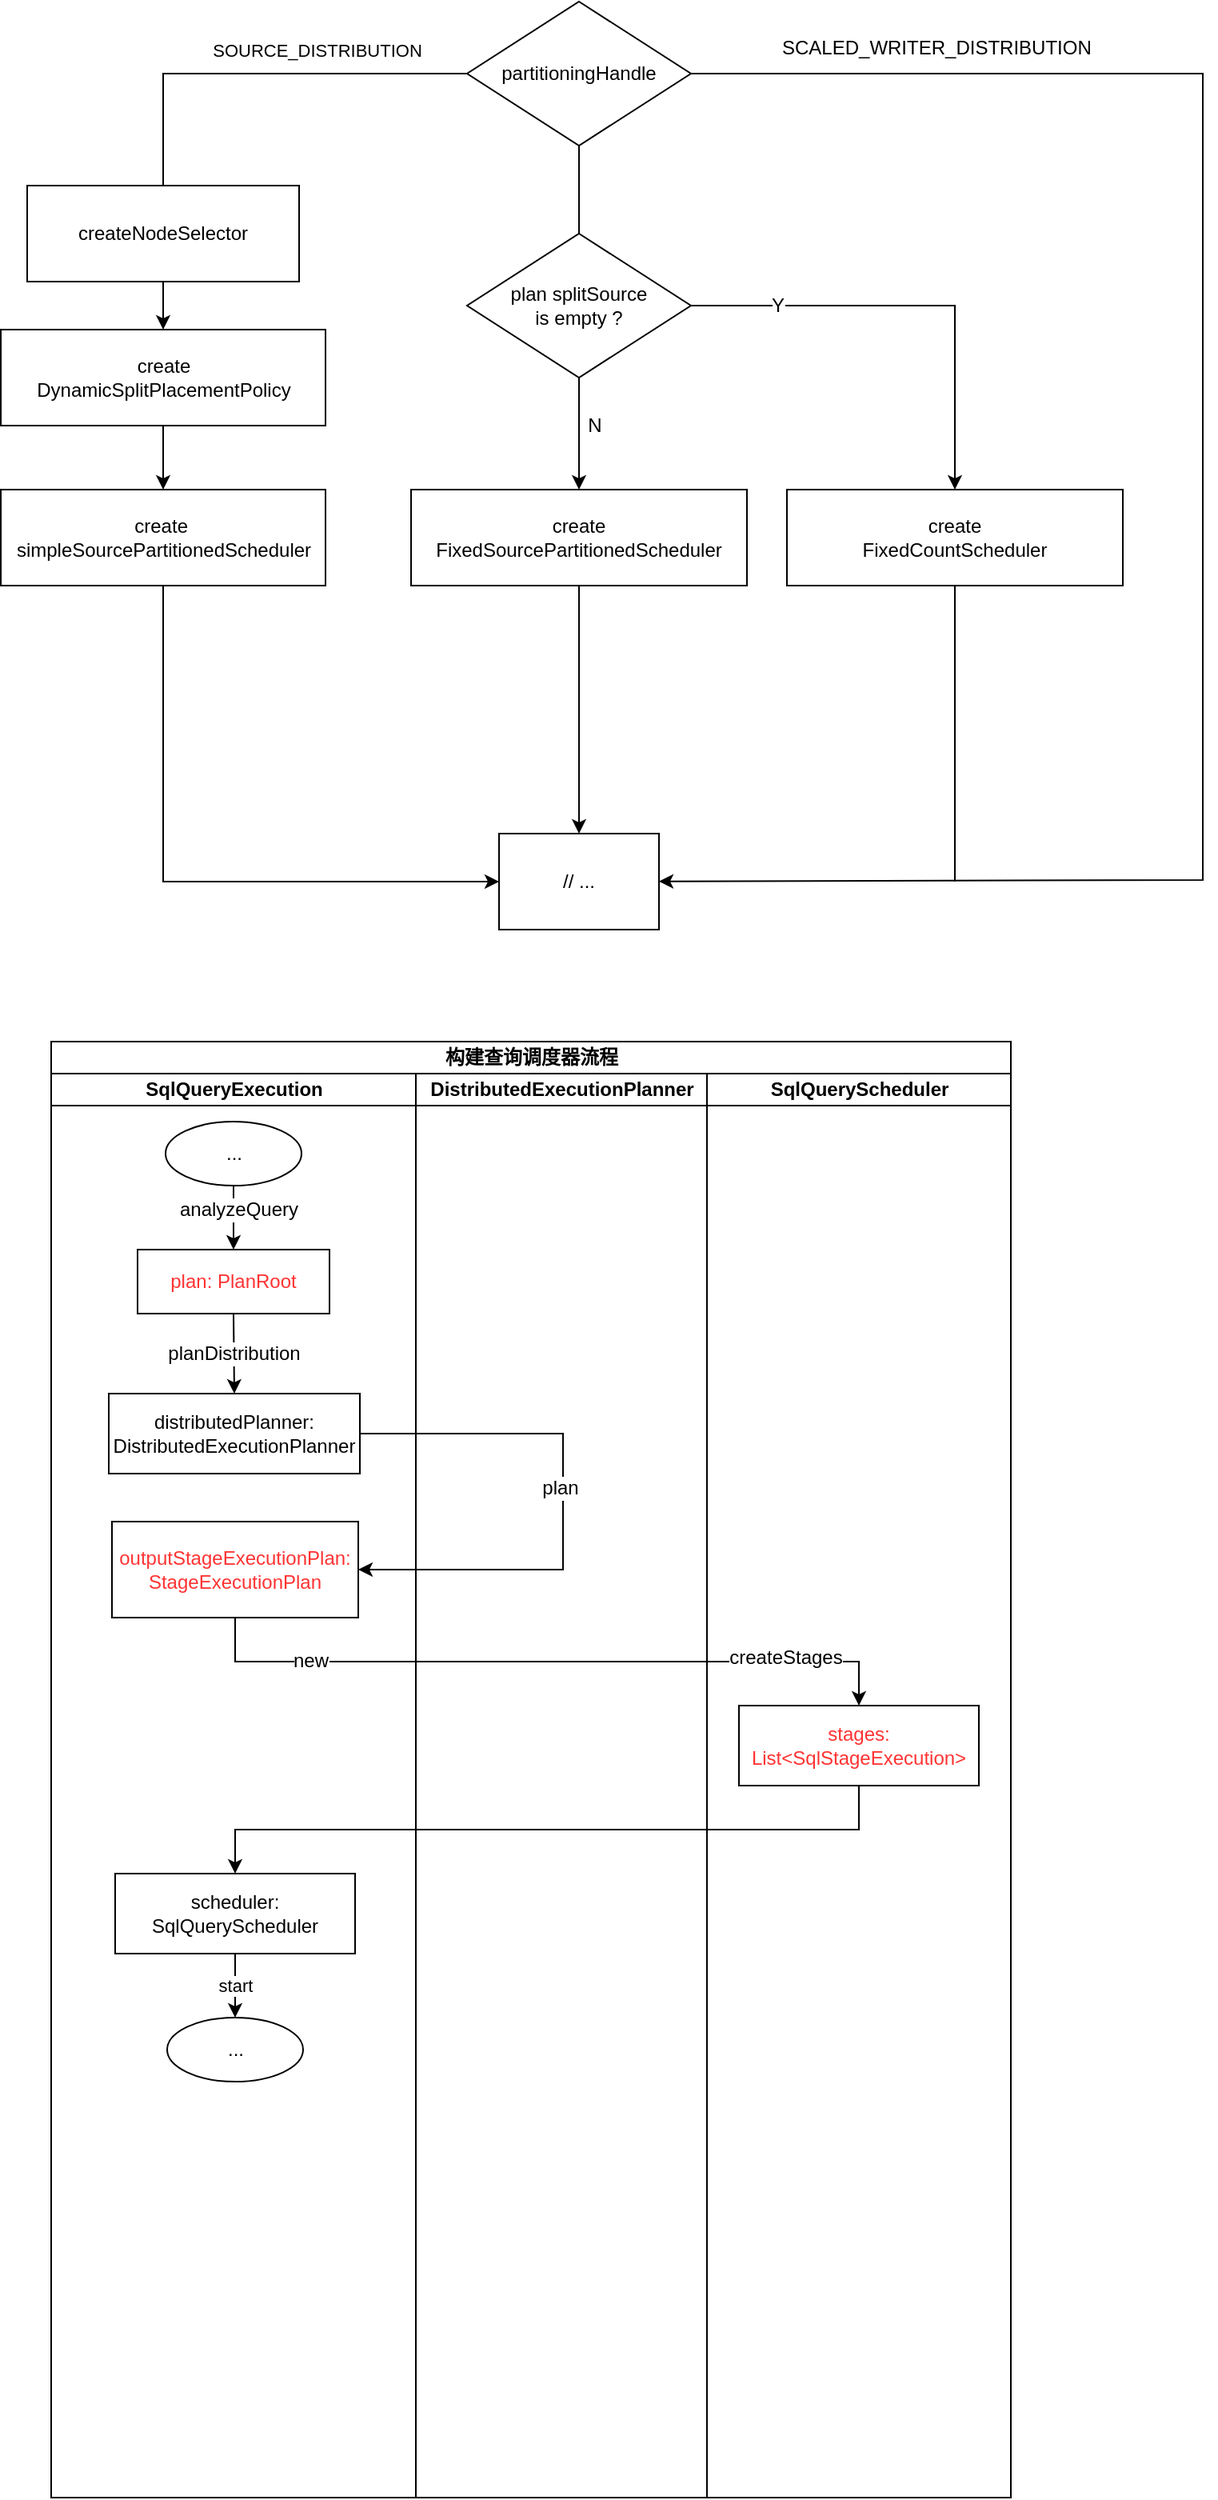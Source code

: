 <mxfile version="12.1.0" type="github" pages="1"><diagram id="IUXzHtW_R0PJzRLwc07r" name="Page-1"><mxGraphModel dx="1186" dy="775" grid="1" gridSize="10" guides="1" tooltips="1" connect="1" arrows="1" fold="1" page="1" pageScale="1" pageWidth="2339" pageHeight="3300" math="0" shadow="0"><root><mxCell id="0"/><mxCell id="1" parent="0"/><mxCell id="SPzI8nF-dsDxfP2UtwFZ-1" value="partitioningHandle" style="rhombus;whiteSpace=wrap;html=1;" vertex="1" parent="1"><mxGeometry x="380" y="200" width="140" height="90" as="geometry"/></mxCell><mxCell id="SPzI8nF-dsDxfP2UtwFZ-11" value="// ..." style="whiteSpace=wrap;html=1;align=center;verticalAlign=middle;container=1;recursiveResize=0;treeFolding=1;treeMoving=1;" vertex="1" parent="1"><mxGeometry x="400" y="720" width="100" height="60" as="geometry"/></mxCell><mxCell id="SPzI8nF-dsDxfP2UtwFZ-12" value="" style="edgeStyle=elbowEdgeStyle;elbow=vertical;startArrow=none;endArrow=none;rounded=0;exitX=0.5;exitY=1;exitDx=0;exitDy=0;" edge="1" parent="1" source="SPzI8nF-dsDxfP2UtwFZ-1"><mxGeometry relative="1" as="geometry"><mxPoint x="680" y="280" as="sourcePoint"/><mxPoint x="450" y="360" as="targetPoint"/></mxGeometry></mxCell><mxCell id="SPzI8nF-dsDxfP2UtwFZ-15" value="createNodeSelector" style="whiteSpace=wrap;html=1;align=center;verticalAlign=middle;container=1;recursiveResize=0;treeFolding=1;treeMoving=1;" vertex="1" parent="1"><mxGeometry x="105" y="315" width="170" height="60" as="geometry"/></mxCell><mxCell id="SPzI8nF-dsDxfP2UtwFZ-16" value="SOURCE_DISTRIBUTION" style="edgeStyle=elbowEdgeStyle;elbow=vertical;startArrow=none;endArrow=none;rounded=0;exitX=0;exitY=0.5;exitDx=0;exitDy=0;" edge="1" target="SPzI8nF-dsDxfP2UtwFZ-15" parent="1" source="SPzI8nF-dsDxfP2UtwFZ-1"><mxGeometry x="-0.28" y="-15" relative="1" as="geometry"><mxPoint x="330" y="245" as="sourcePoint"/><Array as="points"><mxPoint x="190" y="245"/></Array><mxPoint as="offset"/></mxGeometry></mxCell><mxCell id="SPzI8nF-dsDxfP2UtwFZ-22" value="" style="edgeStyle=none;rounded=0;orthogonalLoop=1;jettySize=auto;html=1;" edge="1" parent="1" source="SPzI8nF-dsDxfP2UtwFZ-18" target="SPzI8nF-dsDxfP2UtwFZ-21"><mxGeometry relative="1" as="geometry"/></mxCell><mxCell id="SPzI8nF-dsDxfP2UtwFZ-18" value="create&lt;br&gt;DynamicSplitPlacementPolicy" style="whiteSpace=wrap;html=1;align=center;verticalAlign=middle;container=1;recursiveResize=0;treeFolding=1;treeMoving=1;" vertex="1" parent="1"><mxGeometry x="88.5" y="405" width="203" height="60" as="geometry"/></mxCell><mxCell id="SPzI8nF-dsDxfP2UtwFZ-21" value="create&amp;nbsp;&lt;br&gt;simpleSourcePartitionedScheduler" style="whiteSpace=wrap;html=1;align=center;verticalAlign=middle;container=1;recursiveResize=0;treeFolding=1;treeMoving=1;" vertex="1" parent="1"><mxGeometry x="88.5" y="505" width="203" height="60" as="geometry"/></mxCell><mxCell id="SPzI8nF-dsDxfP2UtwFZ-23" value="SCALED_WRITER_DISTRIBUTION" style="text;html=1;rotation=0;" vertex="1" parent="1"><mxGeometry x="575" y="215" width="220" height="30" as="geometry"/></mxCell><mxCell id="SPzI8nF-dsDxfP2UtwFZ-25" value="" style="edgeStyle=none;rounded=0;orthogonalLoop=1;jettySize=auto;html=1;exitX=0.5;exitY=1;exitDx=0;exitDy=0;entryX=0.5;entryY=0;entryDx=0;entryDy=0;" edge="1" parent="1" source="SPzI8nF-dsDxfP2UtwFZ-15" target="SPzI8nF-dsDxfP2UtwFZ-18"><mxGeometry relative="1" as="geometry"><mxPoint x="270" y="560" as="sourcePoint"/><mxPoint x="270" y="630" as="targetPoint"/></mxGeometry></mxCell><mxCell id="SPzI8nF-dsDxfP2UtwFZ-28" value="" style="edgeStyle=none;rounded=0;orthogonalLoop=1;jettySize=auto;html=1;exitX=0.5;exitY=1;exitDx=0;exitDy=0;entryX=0;entryY=0.5;entryDx=0;entryDy=0;" edge="1" parent="1" source="SPzI8nF-dsDxfP2UtwFZ-21" target="SPzI8nF-dsDxfP2UtwFZ-11"><mxGeometry relative="1" as="geometry"><mxPoint x="280" y="840" as="sourcePoint"/><mxPoint x="330" y="850" as="targetPoint"/><Array as="points"><mxPoint x="190" y="750"/></Array></mxGeometry></mxCell><mxCell id="SPzI8nF-dsDxfP2UtwFZ-30" value="plan splitSource&lt;br&gt;is empty ?" style="rhombus;whiteSpace=wrap;html=1;" vertex="1" parent="1"><mxGeometry x="380" y="345" width="140" height="90" as="geometry"/></mxCell><mxCell id="SPzI8nF-dsDxfP2UtwFZ-31" value="create&lt;br&gt;FixedSourcePartitionedScheduler" style="whiteSpace=wrap;html=1;align=center;verticalAlign=middle;container=1;recursiveResize=0;treeFolding=1;treeMoving=1;" vertex="1" parent="1"><mxGeometry x="345" y="505" width="210" height="60" as="geometry"/></mxCell><mxCell id="SPzI8nF-dsDxfP2UtwFZ-33" value="N" style="text;html=1;strokeColor=none;fillColor=none;align=center;verticalAlign=middle;whiteSpace=wrap;rounded=0;" vertex="1" parent="1"><mxGeometry x="440" y="455" width="40" height="20" as="geometry"/></mxCell><mxCell id="SPzI8nF-dsDxfP2UtwFZ-38" value="" style="edgeStyle=none;rounded=0;orthogonalLoop=1;jettySize=auto;html=1;exitX=0.5;exitY=1;exitDx=0;exitDy=0;" edge="1" parent="1" source="SPzI8nF-dsDxfP2UtwFZ-30" target="SPzI8nF-dsDxfP2UtwFZ-31"><mxGeometry relative="1" as="geometry"><mxPoint x="200" y="475" as="sourcePoint"/><mxPoint x="200" y="515" as="targetPoint"/></mxGeometry></mxCell><mxCell id="SPzI8nF-dsDxfP2UtwFZ-39" value="" style="edgeStyle=none;rounded=0;orthogonalLoop=1;jettySize=auto;html=1;exitX=1;exitY=0.5;exitDx=0;exitDy=0;entryX=0.5;entryY=0;entryDx=0;entryDy=0;" edge="1" parent="1" source="SPzI8nF-dsDxfP2UtwFZ-30" target="SPzI8nF-dsDxfP2UtwFZ-40"><mxGeometry relative="1" as="geometry"><mxPoint x="460" y="445" as="sourcePoint"/><mxPoint x="660" y="390" as="targetPoint"/><Array as="points"><mxPoint x="685" y="390"/></Array></mxGeometry></mxCell><mxCell id="SPzI8nF-dsDxfP2UtwFZ-41" value="Y" style="text;html=1;resizable=0;points=[];align=center;verticalAlign=middle;labelBackgroundColor=#ffffff;" vertex="1" connectable="0" parent="SPzI8nF-dsDxfP2UtwFZ-39"><mxGeometry x="-0.614" relative="1" as="geometry"><mxPoint as="offset"/></mxGeometry></mxCell><mxCell id="SPzI8nF-dsDxfP2UtwFZ-40" value="create&lt;br&gt;FixedCountScheduler" style="whiteSpace=wrap;html=1;align=center;verticalAlign=middle;container=1;recursiveResize=0;treeFolding=1;treeMoving=1;" vertex="1" parent="1"><mxGeometry x="580" y="505" width="210" height="60" as="geometry"/></mxCell><mxCell id="SPzI8nF-dsDxfP2UtwFZ-43" value="" style="edgeStyle=none;rounded=0;orthogonalLoop=1;jettySize=auto;html=1;exitX=0.5;exitY=1;exitDx=0;exitDy=0;entryX=0.5;entryY=0;entryDx=0;entryDy=0;" edge="1" parent="1" source="SPzI8nF-dsDxfP2UtwFZ-31" target="SPzI8nF-dsDxfP2UtwFZ-11"><mxGeometry relative="1" as="geometry"><mxPoint x="460" y="445" as="sourcePoint"/><mxPoint x="460" y="515" as="targetPoint"/></mxGeometry></mxCell><mxCell id="SPzI8nF-dsDxfP2UtwFZ-44" value="" style="edgeStyle=none;rounded=0;orthogonalLoop=1;jettySize=auto;html=1;exitX=1;exitY=0.5;exitDx=0;exitDy=0;" edge="1" parent="1" source="SPzI8nF-dsDxfP2UtwFZ-1" target="SPzI8nF-dsDxfP2UtwFZ-11"><mxGeometry relative="1" as="geometry"><mxPoint x="460" y="575" as="sourcePoint"/><mxPoint x="460" y="730" as="targetPoint"/><Array as="points"><mxPoint x="840" y="245"/><mxPoint x="840" y="749"/></Array></mxGeometry></mxCell><mxCell id="SPzI8nF-dsDxfP2UtwFZ-47" value="" style="endArrow=none;html=1;entryX=0.5;entryY=1;entryDx=0;entryDy=0;" edge="1" parent="1" target="SPzI8nF-dsDxfP2UtwFZ-40"><mxGeometry width="50" height="50" relative="1" as="geometry"><mxPoint x="685" y="750" as="sourcePoint"/><mxPoint x="680" y="570" as="targetPoint"/></mxGeometry></mxCell><mxCell id="SPzI8nF-dsDxfP2UtwFZ-48" value="构建查询调度器流程" style="swimlane;html=1;childLayout=stackLayout;resizeParent=1;resizeParentMax=0;startSize=20;" vertex="1" parent="1"><mxGeometry x="120" y="850" width="600" height="910" as="geometry"/></mxCell><mxCell id="SPzI8nF-dsDxfP2UtwFZ-97" value="" style="edgeStyle=elbowEdgeStyle;elbow=vertical;startArrow=none;endArrow=classic;rounded=0;exitX=0.5;exitY=1;exitDx=0;exitDy=0;endFill=1;" edge="1" target="SPzI8nF-dsDxfP2UtwFZ-96" parent="SPzI8nF-dsDxfP2UtwFZ-48" source="SPzI8nF-dsDxfP2UtwFZ-89"><mxGeometry relative="1" as="geometry"><mxPoint x="502.5" y="560" as="sourcePoint"/></mxGeometry></mxCell><mxCell id="SPzI8nF-dsDxfP2UtwFZ-49" value="SqlQueryExecution" style="swimlane;html=1;startSize=20;" vertex="1" parent="SPzI8nF-dsDxfP2UtwFZ-48"><mxGeometry y="20" width="228" height="890" as="geometry"/></mxCell><UserObject label="plan: PlanRoot" treeRoot="1" id="SPzI8nF-dsDxfP2UtwFZ-58"><mxCell style="whiteSpace=wrap;html=1;align=center;treeFolding=1;treeMoving=1;container=1;recursiveResize=0;labelBackgroundColor=none;fontColor=#FF3333;" vertex="1" parent="SPzI8nF-dsDxfP2UtwFZ-49"><mxGeometry x="54" y="110" width="120" height="40" as="geometry"/></mxCell></UserObject><mxCell id="SPzI8nF-dsDxfP2UtwFZ-59" value="" style="endArrow=classic;html=1;entryX=0.5;entryY=0;entryDx=0;entryDy=0;" edge="1" parent="SPzI8nF-dsDxfP2UtwFZ-49" target="SPzI8nF-dsDxfP2UtwFZ-58"><mxGeometry width="50" height="50" relative="1" as="geometry"><mxPoint x="114" y="70" as="sourcePoint"/><mxPoint x="139" y="50" as="targetPoint"/></mxGeometry></mxCell><mxCell id="SPzI8nF-dsDxfP2UtwFZ-61" value="analyzeQuery" style="text;html=1;resizable=0;points=[];align=center;verticalAlign=middle;labelBackgroundColor=#ffffff;" vertex="1" connectable="0" parent="SPzI8nF-dsDxfP2UtwFZ-59"><mxGeometry x="-0.28" y="3" relative="1" as="geometry"><mxPoint as="offset"/></mxGeometry></mxCell><mxCell id="SPzI8nF-dsDxfP2UtwFZ-62" value="..." style="ellipse;whiteSpace=wrap;html=1;" vertex="1" parent="SPzI8nF-dsDxfP2UtwFZ-49"><mxGeometry x="71.5" y="30" width="85" height="40" as="geometry"/></mxCell><UserObject label="distributedPlanner:&lt;br&gt;DistributedExecutionPlanner" treeRoot="1" id="SPzI8nF-dsDxfP2UtwFZ-73"><mxCell style="whiteSpace=wrap;html=1;align=center;treeFolding=1;treeMoving=1;container=1;recursiveResize=0;" vertex="1" parent="SPzI8nF-dsDxfP2UtwFZ-49"><mxGeometry x="36" y="200" width="157" height="50" as="geometry"/></mxCell></UserObject><mxCell id="SPzI8nF-dsDxfP2UtwFZ-76" value="" style="endArrow=classic;html=1;exitX=0.5;exitY=1;exitDx=0;exitDy=0;entryX=0.5;entryY=0;entryDx=0;entryDy=0;" edge="1" parent="SPzI8nF-dsDxfP2UtwFZ-49" source="SPzI8nF-dsDxfP2UtwFZ-58" target="SPzI8nF-dsDxfP2UtwFZ-73"><mxGeometry width="50" height="50" relative="1" as="geometry"><mxPoint x="113" y="205" as="sourcePoint"/><mxPoint x="113" y="250" as="targetPoint"/></mxGeometry></mxCell><mxCell id="SPzI8nF-dsDxfP2UtwFZ-77" value="planDistribution" style="text;html=1;resizable=0;points=[];align=center;verticalAlign=middle;labelBackgroundColor=#ffffff;" vertex="1" connectable="0" parent="SPzI8nF-dsDxfP2UtwFZ-76"><mxGeometry x="-0.28" y="3" relative="1" as="geometry"><mxPoint x="-3" y="7" as="offset"/></mxGeometry></mxCell><mxCell id="SPzI8nF-dsDxfP2UtwFZ-65" value="outputStageExecutionPlan:&lt;br&gt;StageExecutionPlan" style="whiteSpace=wrap;html=1;align=center;verticalAlign=middle;container=1;recursiveResize=0;treeFolding=1;treeMoving=1;fontColor=#FF3333;" vertex="1" parent="SPzI8nF-dsDxfP2UtwFZ-49"><mxGeometry x="38" y="280" width="154" height="60" as="geometry"/></mxCell><mxCell id="SPzI8nF-dsDxfP2UtwFZ-66" value="" style="edgeStyle=elbowEdgeStyle;elbow=vertical;startArrow=none;endArrow=classic;rounded=0;endFill=1;exitX=1;exitY=0.5;exitDx=0;exitDy=0;entryX=1;entryY=0.5;entryDx=0;entryDy=0;" edge="1" target="SPzI8nF-dsDxfP2UtwFZ-65" parent="SPzI8nF-dsDxfP2UtwFZ-49" source="SPzI8nF-dsDxfP2UtwFZ-73"><mxGeometry relative="1" as="geometry"><mxPoint x="120" y="360" as="sourcePoint"/><mxPoint x="310" y="440" as="targetPoint"/><Array as="points"><mxPoint x="320" y="350"/><mxPoint x="170" y="270"/><mxPoint x="330" y="300"/><mxPoint x="130" y="280"/><mxPoint x="250" y="290"/><mxPoint x="300" y="270"/><mxPoint x="350" y="310"/><mxPoint x="140" y="310"/><mxPoint x="210" y="400"/></Array></mxGeometry></mxCell><mxCell id="SPzI8nF-dsDxfP2UtwFZ-91" value="&lt;span style=&quot;font-family: &amp;#34;helvetica&amp;#34; , &amp;#34;arial&amp;#34; , sans-serif ; font-size: 0px ; background-color: rgb(248 , 249 , 250)&quot;&gt;%3CmxGraphModel%3E%3Croot%3E%3CmxCell%20id%3D%220%22%2F%3E%3CmxCell%20id%3D%221%22%20parent%3D%220%22%2F%3E%3CmxCell%20id%3D%222%22%20value%3D%22plan%22%20style%3D%22text%3Bhtml%3D1%3Bresizable%3D0%3Bpoints%3D%5B%5D%3Balign%3Dcenter%3BverticalAlign%3Dmiddle%3BlabelBackgroundColor%3D%23ffffff%3B%22%20vertex%3D%221%22%20connectable%3D%220%22%20parent%3D%221%22%3E%3CmxGeometry%20x%3D%22277%22%20y%3D%221158%22%20as%3D%22geometry%22%3E%3CmxPoint%20as%3D%22offset%22%2F%3E%3C%2FmxGeometry%3E%3C%2FmxCell%3E%3C%2Froot%3E%3C%2FmxGraphModel%3E&lt;/span&gt;" style="text;html=1;resizable=0;points=[];align=center;verticalAlign=middle;labelBackgroundColor=#ffffff;" vertex="1" connectable="0" parent="SPzI8nF-dsDxfP2UtwFZ-66"><mxGeometry x="0.422" relative="1" as="geometry"><mxPoint as="offset"/></mxGeometry></mxCell><mxCell id="SPzI8nF-dsDxfP2UtwFZ-93" value="&lt;span style=&quot;font-family: &amp;#34;helvetica&amp;#34; , &amp;#34;arial&amp;#34; , sans-serif ; font-size: 0px ; background-color: rgb(248 , 249 , 250)&quot;&gt;%3CmxGraphModel%3E%3Croot%3E%3CmxCell%20id%3D%220%22%2F%3E%3CmxCell%20id%3D%221%22%20parent%3D%220%22%2F%3E%3CmxCell%20id%3D%222%22%20value%3D%22plan%22%20style%3D%22text%3Bhtml%3D1%3Bresizable%3D0%3Bpoints%3D%5B%5D%3Balign%3Dcenter%3BverticalAlign%3Dmiddle%3BlabelBackgroundColor%3D%23ffffff%3B%22%20vertex%3D%221%22%20connectable%3D%220%22%20parent%3D%221%22%3E%3CmxGeometry%20x%3D%22425%22%20y%3D%221250%22%20as%3D%22geometry%22%3E%3CmxPoint%20as%3D%22offset%22%2F%3E%3C%2FmxGeometry%3E%3C%2FmxCell%3E%3C%2Froot%3E%3C%2FmxGraphModel%3E&lt;/span&gt;&lt;span style=&quot;font-family: &amp;#34;helvetica&amp;#34; , &amp;#34;arial&amp;#34; , sans-serif ; font-size: 0px ; background-color: rgb(248 , 249 , 250)&quot;&gt;%3CmxGraphModel%3E%3Croot%3E%3CmxCell%20id%3D%220%22%2F%3E%3CmxCell%20id%3D%221%22%20parent%3D%220%22%2F%3E%3CmxCell%20id%3D%222%22%20value%3D%22plan%22%20style%3D%22text%3Bhtml%3D1%3Bresizable%3D0%3Bpoints%3D%5B%5D%3Balign%3Dcenter%3BverticalAlign%3Dmiddle%3BlabelBackgroundColor%3D%23ffffff%3B%22%20vertex%3D%221%22%20connectable%3D%220%22%20parent%3D%221%22%3E%3CmxGeometry%20x%3D%22425%22%20y%3D%221250%22%20as%3D%22geometry%22%3E%3CmxPoint%20as%3D%22offset%22%2F%3E%3C%2FmxGeometry%3E%3C%2FmxCell%3E%3C%2Froot%3E%3C%2FmxGraphModel%3Eplan&lt;br&gt;&lt;br&gt;&lt;/span&gt;" style="text;html=1;resizable=0;points=[];align=center;verticalAlign=middle;labelBackgroundColor=#ffffff;" vertex="1" connectable="0" parent="SPzI8nF-dsDxfP2UtwFZ-66"><mxGeometry x="-0.042" relative="1" as="geometry"><mxPoint as="offset"/></mxGeometry></mxCell><mxCell id="SPzI8nF-dsDxfP2UtwFZ-94" value="plan" style="text;html=1;resizable=0;points=[];align=center;verticalAlign=middle;labelBackgroundColor=#ffffff;" vertex="1" connectable="0" parent="SPzI8nF-dsDxfP2UtwFZ-66"><mxGeometry x="-0.057" y="-2" relative="1" as="geometry"><mxPoint as="offset"/></mxGeometry></mxCell><mxCell id="SPzI8nF-dsDxfP2UtwFZ-96" value="scheduler:&lt;br&gt;SqlQueryScheduler" style="whiteSpace=wrap;html=1;align=center;verticalAlign=middle;container=1;recursiveResize=0;treeFolding=1;treeMoving=1;" vertex="1" parent="SPzI8nF-dsDxfP2UtwFZ-49"><mxGeometry x="40" y="500" width="150" height="50" as="geometry"/></mxCell><mxCell id="SPzI8nF-dsDxfP2UtwFZ-103" value="..." style="ellipse;whiteSpace=wrap;html=1;" vertex="1" parent="SPzI8nF-dsDxfP2UtwFZ-49"><mxGeometry x="72.5" y="590" width="85" height="40" as="geometry"/></mxCell><mxCell id="SPzI8nF-dsDxfP2UtwFZ-104" value="start" style="endArrow=classic;html=1;exitX=0.5;exitY=1;exitDx=0;exitDy=0;entryX=0.5;entryY=0;entryDx=0;entryDy=0;" edge="1" parent="SPzI8nF-dsDxfP2UtwFZ-49" source="SPzI8nF-dsDxfP2UtwFZ-96" target="SPzI8nF-dsDxfP2UtwFZ-103"><mxGeometry width="50" height="50" relative="1" as="geometry"><mxPoint x="113" y="540" as="sourcePoint"/><mxPoint x="113.5" y="590" as="targetPoint"/></mxGeometry></mxCell><mxCell id="SPzI8nF-dsDxfP2UtwFZ-50" value="DistributedExecutionPlanner" style="swimlane;html=1;startSize=20;" vertex="1" parent="SPzI8nF-dsDxfP2UtwFZ-48"><mxGeometry x="228" y="20" width="182" height="890" as="geometry"/></mxCell><mxCell id="SPzI8nF-dsDxfP2UtwFZ-51" value="SqlQueryScheduler" style="swimlane;html=1;startSize=20;" vertex="1" parent="SPzI8nF-dsDxfP2UtwFZ-48"><mxGeometry x="410" y="20" width="190" height="890" as="geometry"/></mxCell><mxCell id="SPzI8nF-dsDxfP2UtwFZ-89" value="stages:&lt;br&gt;List&amp;lt;SqlStageExecution&amp;gt;" style="whiteSpace=wrap;html=1;align=center;verticalAlign=middle;container=1;recursiveResize=0;treeFolding=1;treeMoving=1;fontColor=#FF3333;" vertex="1" parent="SPzI8nF-dsDxfP2UtwFZ-51"><mxGeometry x="20" y="395" width="150" height="50" as="geometry"/></mxCell><mxCell id="SPzI8nF-dsDxfP2UtwFZ-90" value="" style="edgeStyle=elbowEdgeStyle;elbow=vertical;startArrow=none;endArrow=classic;rounded=0;exitX=0.5;exitY=1;exitDx=0;exitDy=0;endFill=1;" edge="1" target="SPzI8nF-dsDxfP2UtwFZ-89" parent="SPzI8nF-dsDxfP2UtwFZ-48" source="SPzI8nF-dsDxfP2UtwFZ-65"><mxGeometry relative="1" as="geometry"><mxPoint x="115" y="465" as="sourcePoint"/></mxGeometry></mxCell><mxCell id="SPzI8nF-dsDxfP2UtwFZ-95" value="createStages" style="text;html=1;resizable=0;points=[];align=center;verticalAlign=middle;labelBackgroundColor=#ffffff;" vertex="1" connectable="0" parent="SPzI8nF-dsDxfP2UtwFZ-90"><mxGeometry x="0.669" y="3" relative="1" as="geometry"><mxPoint as="offset"/></mxGeometry></mxCell><mxCell id="SPzI8nF-dsDxfP2UtwFZ-100" value="new" style="text;html=1;resizable=0;points=[];align=center;verticalAlign=middle;labelBackgroundColor=#ffffff;" vertex="1" connectable="0" parent="SPzI8nF-dsDxfP2UtwFZ-90"><mxGeometry x="-0.665" y="1" relative="1" as="geometry"><mxPoint as="offset"/></mxGeometry></mxCell></root></mxGraphModel></diagram></mxfile>